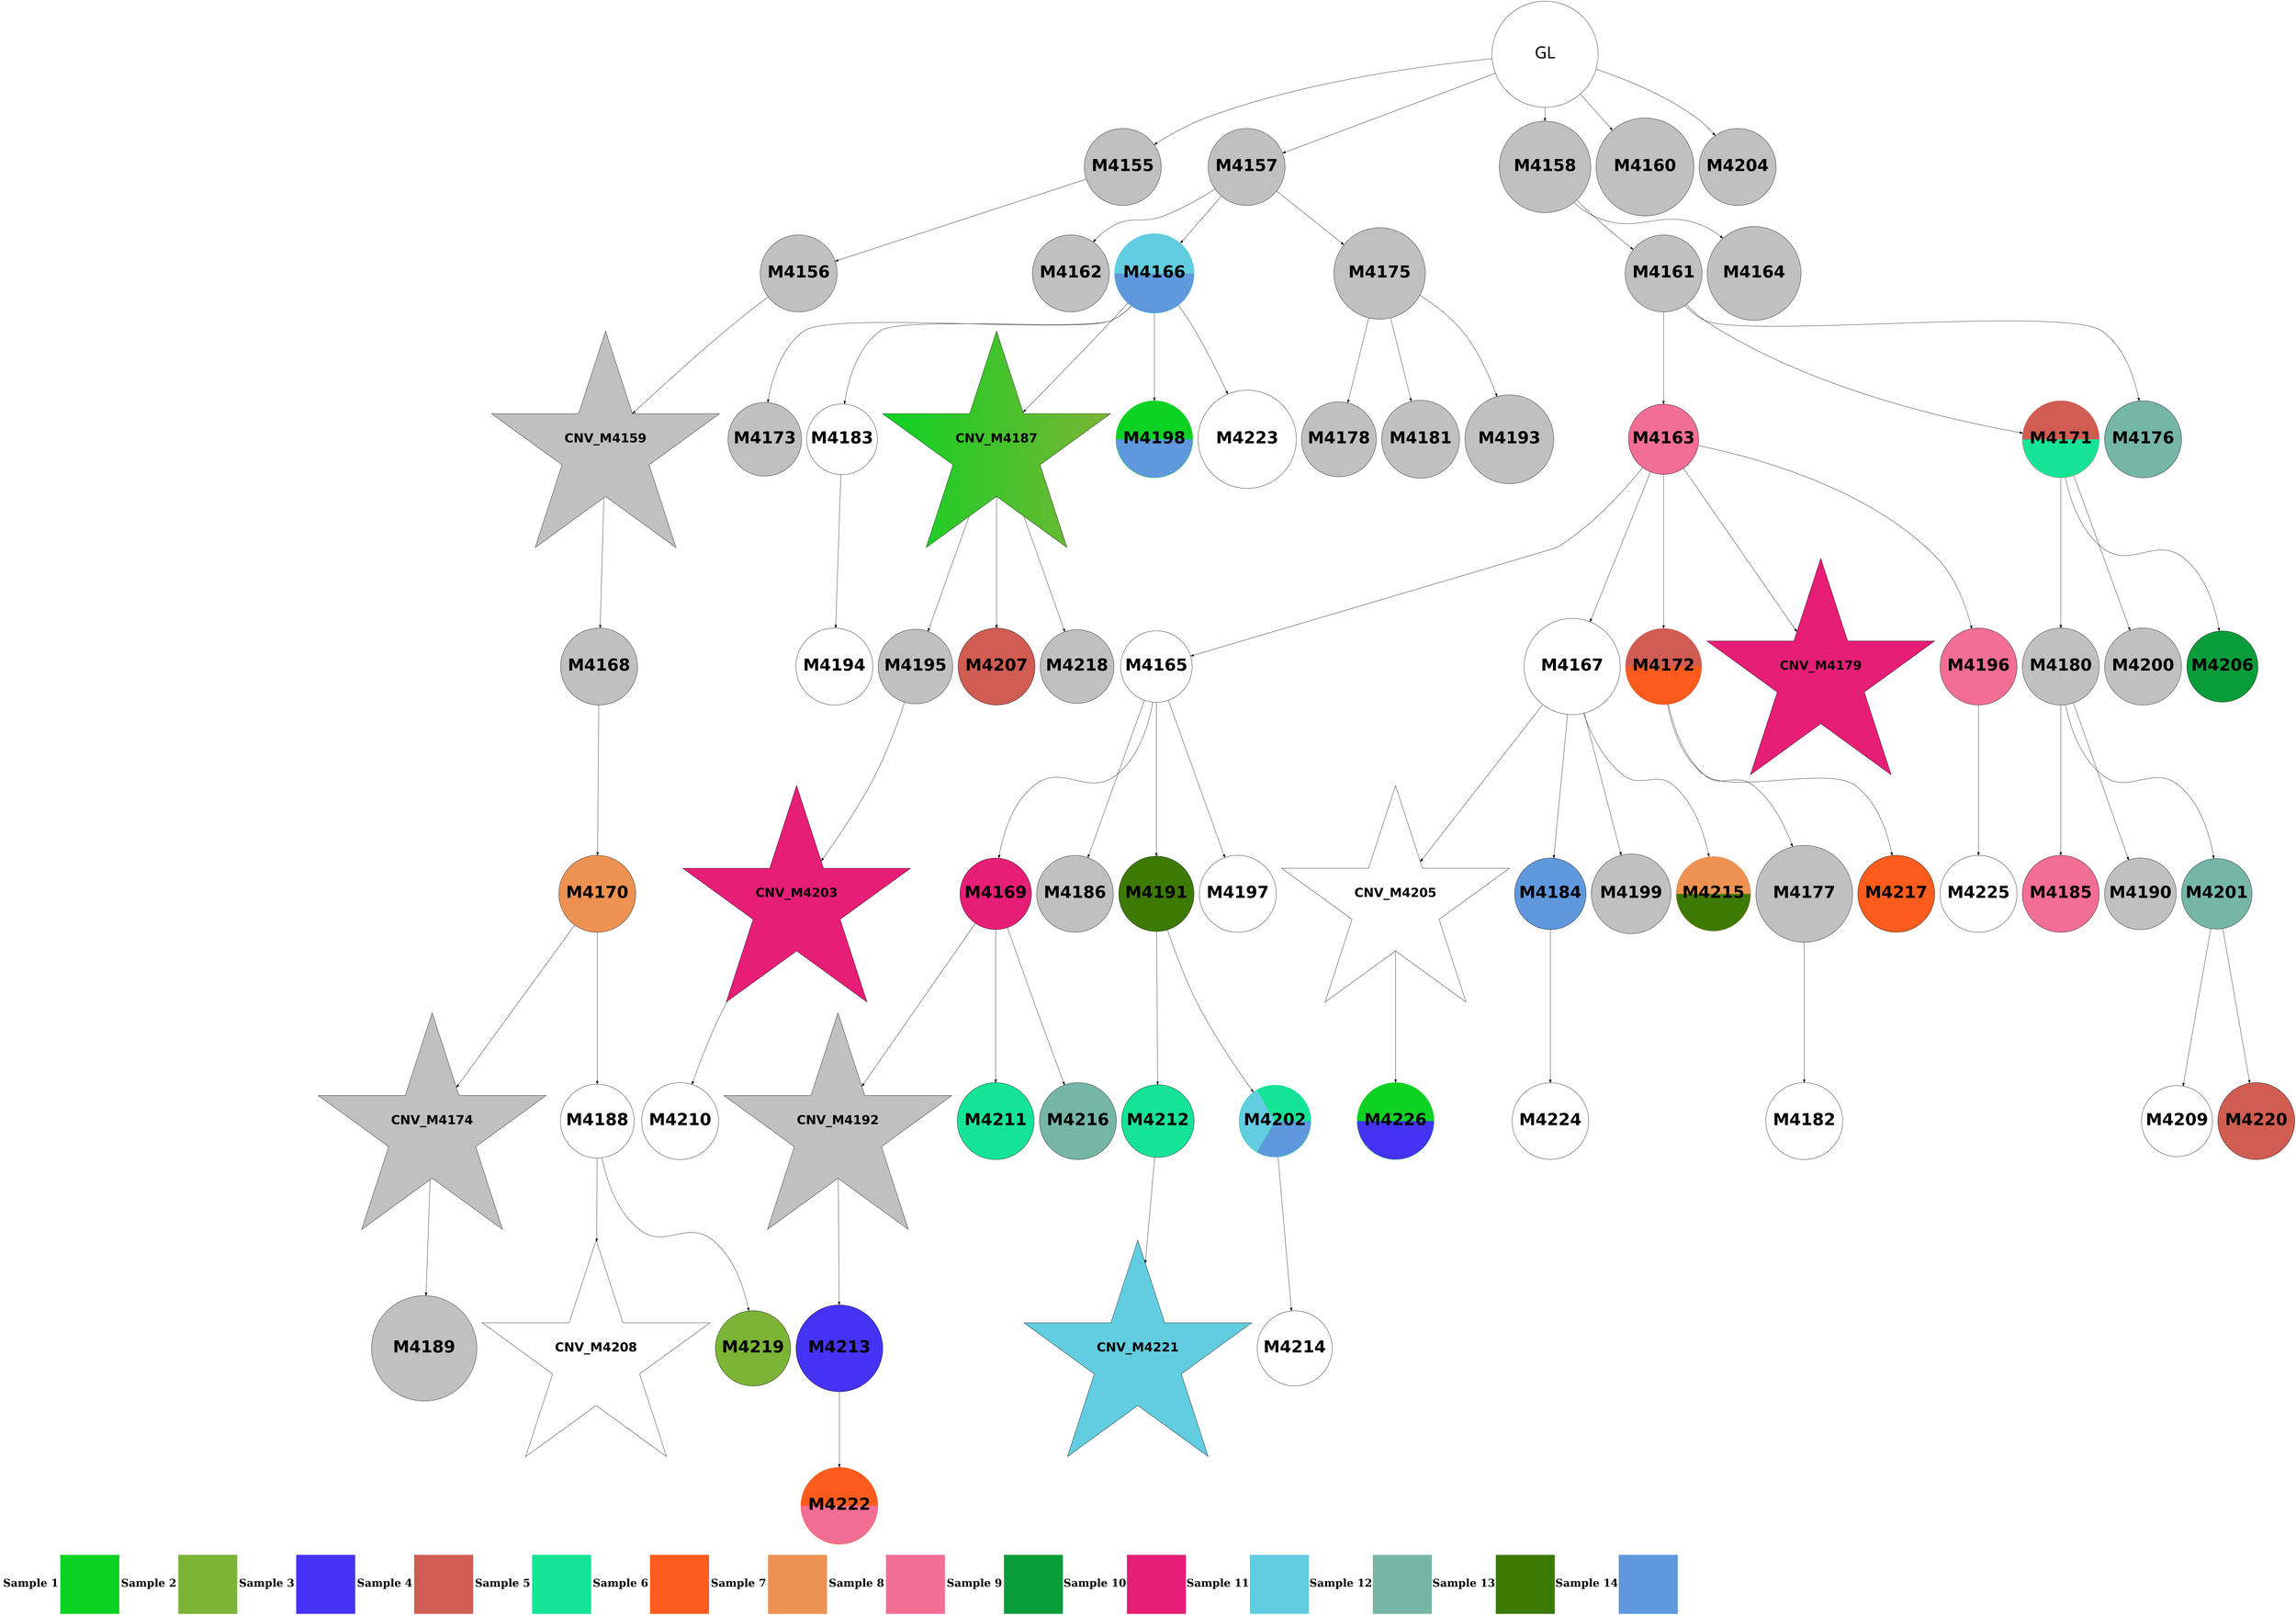 digraph G { 
rankdir=TB;
4224 -> 4231;
4226 -> 4247;
4233 -> 4242;
4234 -> 4243;
4175 -> 4176;
4175 -> 4178;
4175 -> 4179;
4175 -> 4181;
4175 -> 4225;
4176 -> 4177;
4177 -> 4180;
4178 -> 4183;
4178 -> 4187;
4178 -> 4196;
4179 -> 4182;
4179 -> 4185;
4180 -> 4189;
4182 -> 4184;
4182 -> 4192;
4182 -> 4197;
4184 -> 4186;
4184 -> 4188;
4184 -> 4193;
4184 -> 4200;
4184 -> 4217;
4186 -> 4190;
4186 -> 4207;
4186 -> 4212;
4186 -> 4218;
4187 -> 4194;
4187 -> 4204;
4187 -> 4208;
4187 -> 4219;
4187 -> 4244;
4188 -> 4205;
4188 -> 4220;
4188 -> 4226;
4188 -> 4236;
4189 -> 4191;
4190 -> 4213;
4190 -> 4232;
4190 -> 4237;
4191 -> 4195;
4191 -> 4209;
4192 -> 4201;
4192 -> 4221;
4192 -> 4227;
4193 -> 4198;
4193 -> 4238;
4195 -> 4210;
4196 -> 4199;
4196 -> 4202;
4196 -> 4214;
4198 -> 4203;
4201 -> 4206;
4201 -> 4211;
4201 -> 4222;
4204 -> 4215;
4205 -> 4245;
4208 -> 4216;
4208 -> 4228;
4208 -> 4239;
4209 -> 4229;
4209 -> 4240;
4212 -> 4223;
4212 -> 4233;
4213 -> 4234;
4216 -> 4224;
4217 -> 4246;
4222 -> 4230;
4222 -> 4241;
4223 -> 4235;
4219 [shape=circle style=wedged color="#0cd223:#5f98dd" fontname="helvetica-bold" fontsize=56 label="M4198" width=0.89 height=2 ];
4205 [shape=circle style=filled fillcolor="#5f98dd" fontname="helvetica-bold" fontsize=56 label="M4184" width=2.89 height=2 ];
4179 [shape=circle style=filled fillcolor=grey fontname="helvetica-bold" fontsize=56 label="M4158" width=4.3 height=2 ];
4187 [shape=circle style=wedged color="#62cde0:#5f98dd" fontname="helvetica-bold" fontsize=56 label="M4166" width=3.75 height=2 ];
4223 [shape=circle style=wedged color="#15e496:#62cde0:#5f98dd" fontname="helvetica-bold" fontsize=56 label="M4202" width=2.73 height=2 ];
4227 [shape=circle style=filled fillcolor="#099d3a" fontname="helvetica-bold" fontsize=56 label="M4206" width=2.95 height=2 ];
4190 [shape=circle style=filled fillcolor="#e61e76" fontname="helvetica-bold" fontsize=56 label="M4169" width=2.89 height=2 ];
4195 [shape=star style=filled fillcolor=grey fontname="helvetica-bold" fontsize=42 label="CNV_M4174"];
4188 [shape=circle style=filled fillcolor=white fontname="helvetica-bold" fontsize=56 label="M4167" width=4.53 height=2 ];
4236 [shape=circle style=wedged color="#ed9252:#3d7a04" fontname="helvetica-bold" fontsize=56 label="M4215" width=2.25 height=2 ];
4181 [shape=circle style=filled fillcolor=grey fontname="helvetica-bold" fontsize=56 label="M4160" width=4.61 height=2 ];
4197 [shape=circle style=filled fillcolor="#76b6a7" fontname="helvetica-bold" fontsize=56 label="M4176" width=1.77 height=2 ];
4210 [shape=circle style=filled fillcolor=grey fontname="helvetica-bold" fontsize=56 label="M4189" width=4.96 height=2 ];
4216 [shape=circle style=filled fillcolor=grey fontname="helvetica-bold" fontsize=56 label="M4195" width=2.25 height=2 ];
4204 [shape=circle style=filled fillcolor=white fontname="helvetica-bold" fontsize=56 label="M4183" width=3.21 height=2 ];
4220 [shape=circle style=filled fillcolor=grey fontname="helvetica-bold" fontsize=56 label="M4199" width=3.75 height=2 ];
4207 [shape=circle style=filled fillcolor=grey fontname="helvetica-bold" fontsize=56 label="M4186" width=3.61 height=2 ];
4180 [shape=star style=filled fillcolor=grey fontname="helvetica-bold" fontsize=42 label="CNV_M4159"];
4199 [shape=circle style=filled fillcolor=grey fontname="helvetica-bold" fontsize=56 label="M4178" width=2.21 height=2 ];
4243 [shape=circle style=wedged color="#fb5c1d:#f36e94" fontname="helvetica-bold" fontsize=56 label="M4222" width=1.98 height=2 ];
4230 [shape=circle style=filled fillcolor=white fontname="helvetica-bold" fontsize=56 label="M4209" width=3.07 height=2 ];
4234 [shape=circle style=filled fillcolor="#4533f5" fontname="helvetica-bold" fontsize=56 label="M4213" width=4.08 height=2 ];
4176 [shape=circle style=filled fillcolor=grey fontname="helvetica-bold" fontsize=56 label="M4155" width=0.15 height=2 ];
4240 [shape=circle style=filled fillcolor="#7bb436" fontname="helvetica-bold" fontsize=56 label="M4219" width=2.17 height=2 ];
4189 [shape=circle style=filled fillcolor=grey fontname="helvetica-bold" fontsize=56 label="M4168" width=0.28 height=2 ];
4211 [shape=circle style=filled fillcolor=grey fontname="helvetica-bold" fontsize=56 label="M4190" width=2.86 height=2 ];
4213 [shape=star style=filled fillcolor=grey fontname="helvetica-bold" fontsize=42 label="CNV_M4192"];
4247 [shape=circle style=wedged color="#0cd223:#4533f5" fontname="helvetica-bold" fontsize=56 label="M4226" width=1.64 height=2 ];
4217 [shape=circle style=filled fillcolor="#f36e94" fontname="helvetica-bold" fontsize=56 label="M4196" width=0.25 height=2 ];
4175 [label="GL" fontname="arial-bold" fontsize=56 width=5 height=5];
4198 [shape=circle style=filled fillcolor=grey fontname="helvetica-bold" fontsize=56 label="M4177" width=4.55 height=2 ];
4212 [shape=circle style=filled fillcolor="#3d7a04" fontname="helvetica-bold" fontsize=56 label="M4191" width=3.54 height=2 ];
4209 [shape=circle style=filled fillcolor=white fontname="helvetica-bold" fontsize=56 label="M4188" width=3.47 height=2 ];
4232 [shape=circle style=filled fillcolor="#15e496" fontname="helvetica-bold" fontsize=56 label="M4211" width=0.34 height=2 ];
4196 [shape=circle style=filled fillcolor=grey fontname="helvetica-bold" fontsize=56 label="M4175" width=4.31 height=2 ];
4202 [shape=circle style=filled fillcolor=grey fontname="helvetica-bold" fontsize=56 label="M4181" width=3.66 height=2 ];
4208 [shape=star style=filled fillcolor="#0cd223:#7bb436:#fb5c1d:#62cde0" fontname="helvetica-bold" fontsize=42 label="CNV_M4187"];
4183 [shape=circle style=filled fillcolor=grey fontname="helvetica-bold" fontsize=56 label="M4162" width=0.78 height=2 ];
4246 [shape=circle style=filled fillcolor=white fontname="helvetica-bold" fontsize=56 label="M4225" width=1.88 height=2 ];
4228 [shape=circle style=filled fillcolor="#d05c52" fontname="helvetica-bold" fontsize=56 label="M4207" width=0.23 height=2 ];
4192 [shape=circle style=wedged color="#d05c52:#15e496" fontname="helvetica-bold" fontsize=56 label="M4171" width=0.11 height=2 ];
4221 [shape=circle style=filled fillcolor=grey fontname="helvetica-bold" fontsize=56 label="M4200" width=1.06 height=2 ];
4244 [shape=circle style=filled fillcolor=white fontname="helvetica-bold" fontsize=56 label="M4223" width=4.63 height=2 ];
4201 [shape=circle style=filled fillcolor=grey fontname="helvetica-bold" fontsize=56 label="M4180" width=0.77 height=2 ];
4239 [shape=circle style=filled fillcolor=grey fontname="helvetica-bold" fontsize=56 label="M4218" width=2.38 height=2 ];
4245 [shape=circle style=filled fillcolor=white fontname="helvetica-bold" fontsize=56 label="M4224" width=2.04 height=2 ];
4226 [shape=star style=filled fillcolor=white fontname="helvetica-bold" fontsize=42 label="CNV_M4205"];
4215 [shape=circle style=filled fillcolor=white fontname="helvetica-bold" fontsize=56 label="M4194" width=0.69 height=2 ];
4206 [shape=circle style=filled fillcolor="#f36e94" fontname="helvetica-bold" fontsize=56 label="M4185" width=0.08 height=2 ];
4177 [shape=circle style=filled fillcolor=grey fontname="helvetica-bold" fontsize=56 label="M4156" width=0.82 height=2 ];
4224 [shape=star style=filled fillcolor="#e61e76" fontname="helvetica-bold" fontsize=42 label="CNV_M4203"];
4194 [shape=circle style=filled fillcolor=grey fontname="helvetica-bold" fontsize=56 label="M4173" width=2.4 height=2 ];
4222 [shape=circle style=filled fillcolor="#76b6a7" fontname="helvetica-bold" fontsize=56 label="M4201" width=3.32 height=2 ];
4241 [shape=circle style=filled fillcolor="#d05c52" fontname="helvetica-bold" fontsize=56 label="M4220" width=1.37 height=2 ];
4184 [shape=circle style=filled fillcolor="#f36e94" fontname="helvetica-bold" fontsize=56 label="M4163" width=3.3 height=2 ];
4233 [shape=circle style=filled fillcolor="#15e496" fontname="helvetica-bold" fontsize=56 label="M4212" width=2.58 height=2 ];
4235 [shape=circle style=filled fillcolor=white fontname="helvetica-bold" fontsize=56 label="M4214" width=2.18 height=2 ];
4214 [shape=circle style=filled fillcolor=grey fontname="helvetica-bold" fontsize=56 label="M4193" width=4.18 height=2 ];
4231 [shape=circle style=filled fillcolor=white fontname="helvetica-bold" fontsize=56 label="M4210" width=1.59 height=2 ];
4191 [shape=circle style=filled fillcolor="#ed9252" fontname="helvetica-bold" fontsize=56 label="M4170" width=0.97 height=2 ];
4186 [shape=circle style=filled fillcolor=white fontname="helvetica-bold" fontsize=56 label="M4165" width=2.83 height=2 ];
4185 [shape=circle style=filled fillcolor=grey fontname="helvetica-bold" fontsize=56 label="M4164" width=4.42 height=2 ];
4242 [shape=star style=filled fillcolor="#62cde0" fontname="helvetica-bold" fontsize=42 label="CNV_M4221"];
4193 [shape=circle style=wedged color="#d05c52:#fb5c1d" fontname="helvetica-bold" fontsize=56 label="M4172" width=3.58 height=2 ];
4225 [shape=circle style=filled fillcolor=grey fontname="helvetica-bold" fontsize=56 label="M4204" width=0.2 height=2 ];
4182 [shape=circle style=filled fillcolor=grey fontname="helvetica-bold" fontsize=56 label="M4161" width=1.43 height=2 ];
4237 [shape=circle style=filled fillcolor="#76b6a7" fontname="helvetica-bold" fontsize=56 label="M4216" width=1.49 height=2 ];
4218 [shape=circle style=filled fillcolor=white fontname="helvetica-bold" fontsize=56 label="M4197" width=0.25 height=2 ];
4203 [shape=circle style=filled fillcolor=white fontname="helvetica-bold" fontsize=56 label="M4182" width=0.66 height=2 ];
4200 [shape=star style=filled fillcolor="#e61e76" fontname="helvetica-bold" fontsize=42 label="CNV_M4179"];
4229 [shape=star style=filled fillcolor=white fontname="helvetica-bold" fontsize=42 label="CNV_M4208"];
4178 [shape=circle style=filled fillcolor=grey fontname="helvetica-bold" fontsize=56 label="M4157" width=1.41 height=2 ];
4238 [shape=circle style=filled fillcolor="#fb5c1d" fontname="helvetica-bold" fontsize=56 label="M4217" width=0.3 height=2 ];
{rank=sink;
Legend[shape=none, margin=0, label=<<TABLE border="0" cellborder="0" cellspacing="0"> 
<TR><TD width="200" height="200" colspan="1"><FONT POINT-SIZE="36.0"><B>Sample 1</B></FONT></TD><TD width="200" height="200" colspan="1" BGCOLOR="#0cd223"></TD>
<TD width="200" height="200" colspan="1"><FONT POINT-SIZE="36.0"><B>Sample 2</B></FONT></TD><TD width="200" height="200" colspan="1" BGCOLOR="#7bb436"></TD>
<TD width="200" height="200" colspan="1"><FONT POINT-SIZE="36.0"><B>Sample 3</B></FONT></TD><TD width="200" height="200" colspan="1" BGCOLOR="#4533f5"></TD>
<TD width="200" height="200" colspan="1"><FONT POINT-SIZE="36.0"><B>Sample 4</B></FONT></TD><TD width="200" height="200" colspan="1" BGCOLOR="#d05c52"></TD>
<TD width="200" height="200" colspan="1"><FONT POINT-SIZE="36.0"><B>Sample 5</B></FONT></TD><TD width="200" height="200" colspan="1" BGCOLOR="#15e496"></TD>
<TD width="200" height="200" colspan="1"><FONT POINT-SIZE="36.0"><B>Sample 6</B></FONT></TD><TD width="200" height="200" colspan="1" BGCOLOR="#fb5c1d"></TD>
<TD width="200" height="200" colspan="1"><FONT POINT-SIZE="36.0"><B>Sample 7</B></FONT></TD><TD width="200" height="200" colspan="1" BGCOLOR="#ed9252"></TD>
<TD width="200" height="200" colspan="1"><FONT POINT-SIZE="36.0"><B>Sample 8</B></FONT></TD><TD width="200" height="200" colspan="1" BGCOLOR="#f36e94"></TD>
<TD width="200" height="200" colspan="1"><FONT POINT-SIZE="36.0"><B>Sample 9</B></FONT></TD><TD width="200" height="200" colspan="1" BGCOLOR="#099d3a"></TD>
<TD width="200" height="200" colspan="1"><FONT POINT-SIZE="36.0"><B>Sample 10</B></FONT></TD><TD width="200" height="200" colspan="1" BGCOLOR="#e61e76"></TD>
<TD width="200" height="200" colspan="1"><FONT POINT-SIZE="36.0"><B>Sample 11</B></FONT></TD><TD width="200" height="200" colspan="1" BGCOLOR="#62cde0"></TD>
<TD width="200" height="200" colspan="1"><FONT POINT-SIZE="36.0"><B>Sample 12</B></FONT></TD><TD width="200" height="200" colspan="1" BGCOLOR="#76b6a7"></TD>
<TD width="200" height="200" colspan="1"><FONT POINT-SIZE="36.0"><B>Sample 13</B></FONT></TD><TD width="200" height="200" colspan="1" BGCOLOR="#3d7a04"></TD>
<TD width="200" height="200" colspan="1"><FONT POINT-SIZE="36.0"><B>Sample 14</B></FONT></TD><TD width="200" height="200" colspan="1" BGCOLOR="#5f98dd"></TD>
</TR></TABLE>>];
} 
}